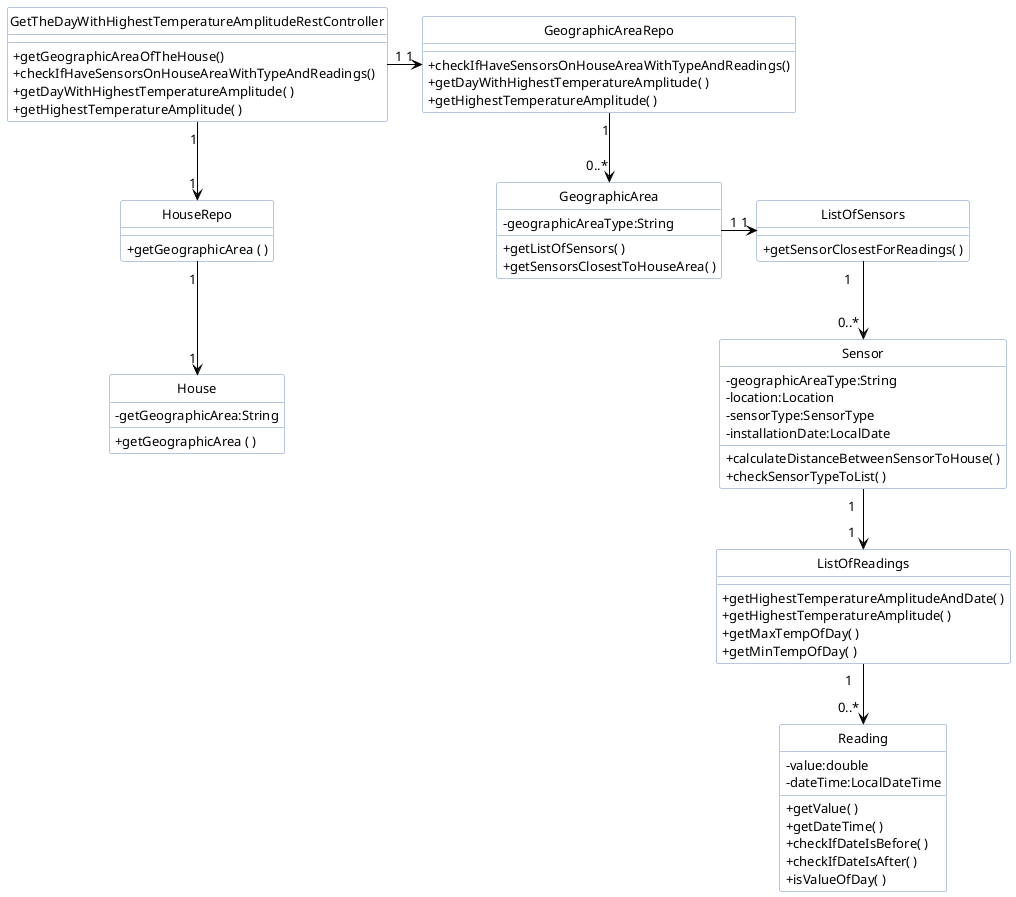 @startuml

skinparam class {
    HeaderBackgroundColor #DAE8FC
	BackgroundColor White
	ArrowColor black
	BorderColor 6C8EBF
	FontSize 15
	headerFontColor 6C8EBF
	style Frame
	FontName Arial Rounded MT Bold

	}
hide circle

skinparam classAttributeIconSize 0

skinparam classAttributeFontSize 13

skinparam shadowing false

skinparam defaultFontName Segoe UI
class GetTheDayWithHighestTemperatureAmplitudeRestController
class HouseRepo
class GeographicAreaRepo
class House
class GeographicArea
class ListOfSensors
class Sensor
class ListOfReadings
class Reading


GetTheDayWithHighestTemperatureAmplitudeRestController "1" -down-> "1" HouseRepo
GetTheDayWithHighestTemperatureAmplitudeRestController "1" -right-> "1" GeographicAreaRepo
GeographicAreaRepo "1" --> "0..*" GeographicArea

HouseRepo "1" --> "1" House
GeographicArea "1" -> "1" ListOfSensors
ListOfReadings "1   " --> "0..* " Reading
ListOfSensors "1   " --> "0..* " Sensor
Sensor "1  " --> "1  " ListOfReadings


GetTheDayWithHighestTemperatureAmplitudeRestController : + getGeographicAreaOfTheHouse()
GetTheDayWithHighestTemperatureAmplitudeRestController : + checkIfHaveSensorsOnHouseAreaWithTypeAndReadings()
GetTheDayWithHighestTemperatureAmplitudeRestController : + getDayWithHighestTemperatureAmplitude( )
GetTheDayWithHighestTemperatureAmplitudeRestController : + getHighestTemperatureAmplitude( )

HouseRepo : + getGeographicArea ( )

GeographicAreaRepo : + checkIfHaveSensorsOnHouseAreaWithTypeAndReadings()
GeographicAreaRepo : + getDayWithHighestTemperatureAmplitude( )
GeographicAreaRepo : + getHighestTemperatureAmplitude( )

House : - getGeographicArea:String
House : + getGeographicArea ( )

GeographicArea : - geographicAreaType:String
GeographicArea : + getListOfSensors( )
GeographicArea : + getSensorsClosestToHouseArea( )

ListOfSensors : + getSensorClosestForReadings( )

Sensor : - geographicAreaType:String
Sensor : - location:Location
Sensor : - sensorType:SensorType
Sensor : - installationDate:LocalDate
Sensor : + calculateDistanceBetweenSensorToHouse( )
Sensor : + checkSensorTypeToList( )

ListOfReadings : + getHighestTemperatureAmplitudeAndDate( )
ListOfReadings : + getHighestTemperatureAmplitude( )
ListOfReadings : + getMaxTempOfDay( )
ListOfReadings : + getMinTempOfDay( )

Reading : - value:double
Reading : - dateTime:LocalDateTime
Reading : + getValue( )
Reading : + getDateTime( )
Reading : + checkIfDateIsBefore( )
Reading : + checkIfDateIsAfter( )
Reading : + isValueOfDay( )

@enduml